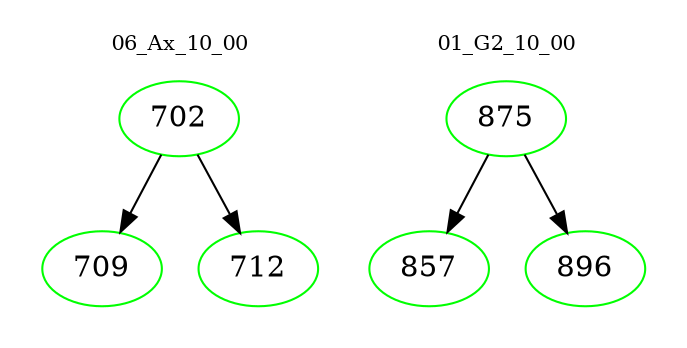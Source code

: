 digraph{
subgraph cluster_0 {
color = white
label = "06_Ax_10_00";
fontsize=10;
T0_702 [label="702", color="green"]
T0_702 -> T0_709 [color="black"]
T0_709 [label="709", color="green"]
T0_702 -> T0_712 [color="black"]
T0_712 [label="712", color="green"]
}
subgraph cluster_1 {
color = white
label = "01_G2_10_00";
fontsize=10;
T1_875 [label="875", color="green"]
T1_875 -> T1_857 [color="black"]
T1_857 [label="857", color="green"]
T1_875 -> T1_896 [color="black"]
T1_896 [label="896", color="green"]
}
}
